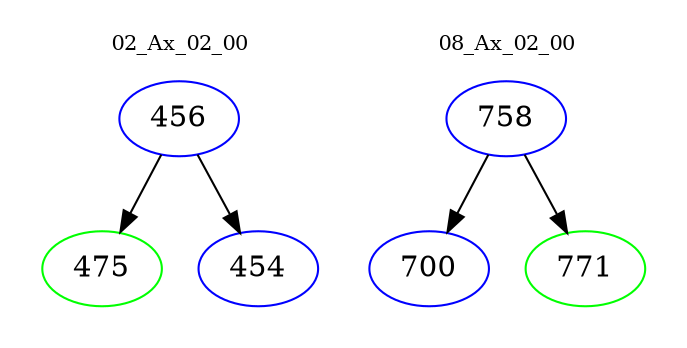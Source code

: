 digraph{
subgraph cluster_0 {
color = white
label = "02_Ax_02_00";
fontsize=10;
T0_456 [label="456", color="blue"]
T0_456 -> T0_475 [color="black"]
T0_475 [label="475", color="green"]
T0_456 -> T0_454 [color="black"]
T0_454 [label="454", color="blue"]
}
subgraph cluster_1 {
color = white
label = "08_Ax_02_00";
fontsize=10;
T1_758 [label="758", color="blue"]
T1_758 -> T1_700 [color="black"]
T1_700 [label="700", color="blue"]
T1_758 -> T1_771 [color="black"]
T1_771 [label="771", color="green"]
}
}
